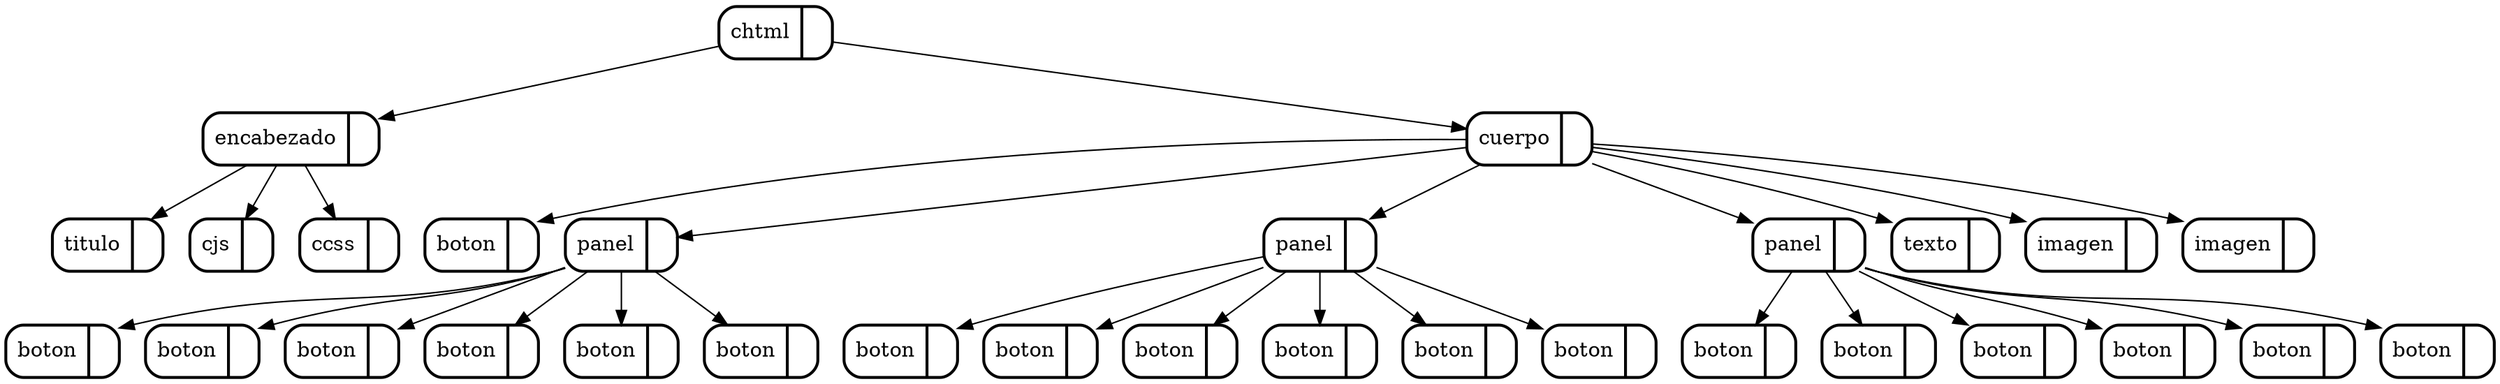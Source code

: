 digraph G {
node[shape=Mrecord]
90[label="chtml | ",style=bold]
89[label="encabezado | ",style=bold]
{90}->{89}
2[label="titulo | ",style=bold]
{89}->{2}
6[label="cjs | ",style=bold]
{89}->{6}
9[label="ccss | ",style=bold]
{89}->{9}
87[label="cuerpo | ",style=bold]
{90}->{87}
13[label="boton | ",style=bold]
{87}->{13}
33[label="panel | ",style=bold]
{87}->{33}
21[label="boton | ",style=bold]
{33}->{21}
24[label="boton | ",style=bold]
{33}->{24}
26[label="boton | ",style=bold]
{33}->{26}
28[label="boton | ",style=bold]
{33}->{28}
30[label="boton | ",style=bold]
{33}->{30}
32[label="boton | ",style=bold]
{33}->{32}
52[label="panel | ",style=bold]
{87}->{52}
40[label="boton | ",style=bold]
{52}->{40}
43[label="boton | ",style=bold]
{52}->{43}
45[label="boton | ",style=bold]
{52}->{45}
47[label="boton | ",style=bold]
{52}->{47}
49[label="boton | ",style=bold]
{52}->{49}
51[label="boton | ",style=bold]
{52}->{51}
71[label="panel | ",style=bold]
{87}->{71}
59[label="boton | ",style=bold]
{71}->{59}
62[label="boton | ",style=bold]
{71}->{62}
64[label="boton | ",style=bold]
{71}->{64}
66[label="boton | ",style=bold]
{71}->{66}
68[label="boton | ",style=bold]
{71}->{68}
70[label="boton | ",style=bold]
{71}->{70}
75[label="texto | ",style=bold]
{87}->{75}
80[label="imagen | ",style=bold]
{87}->{80}
85[label="imagen | ",style=bold]
{87}->{85}

}